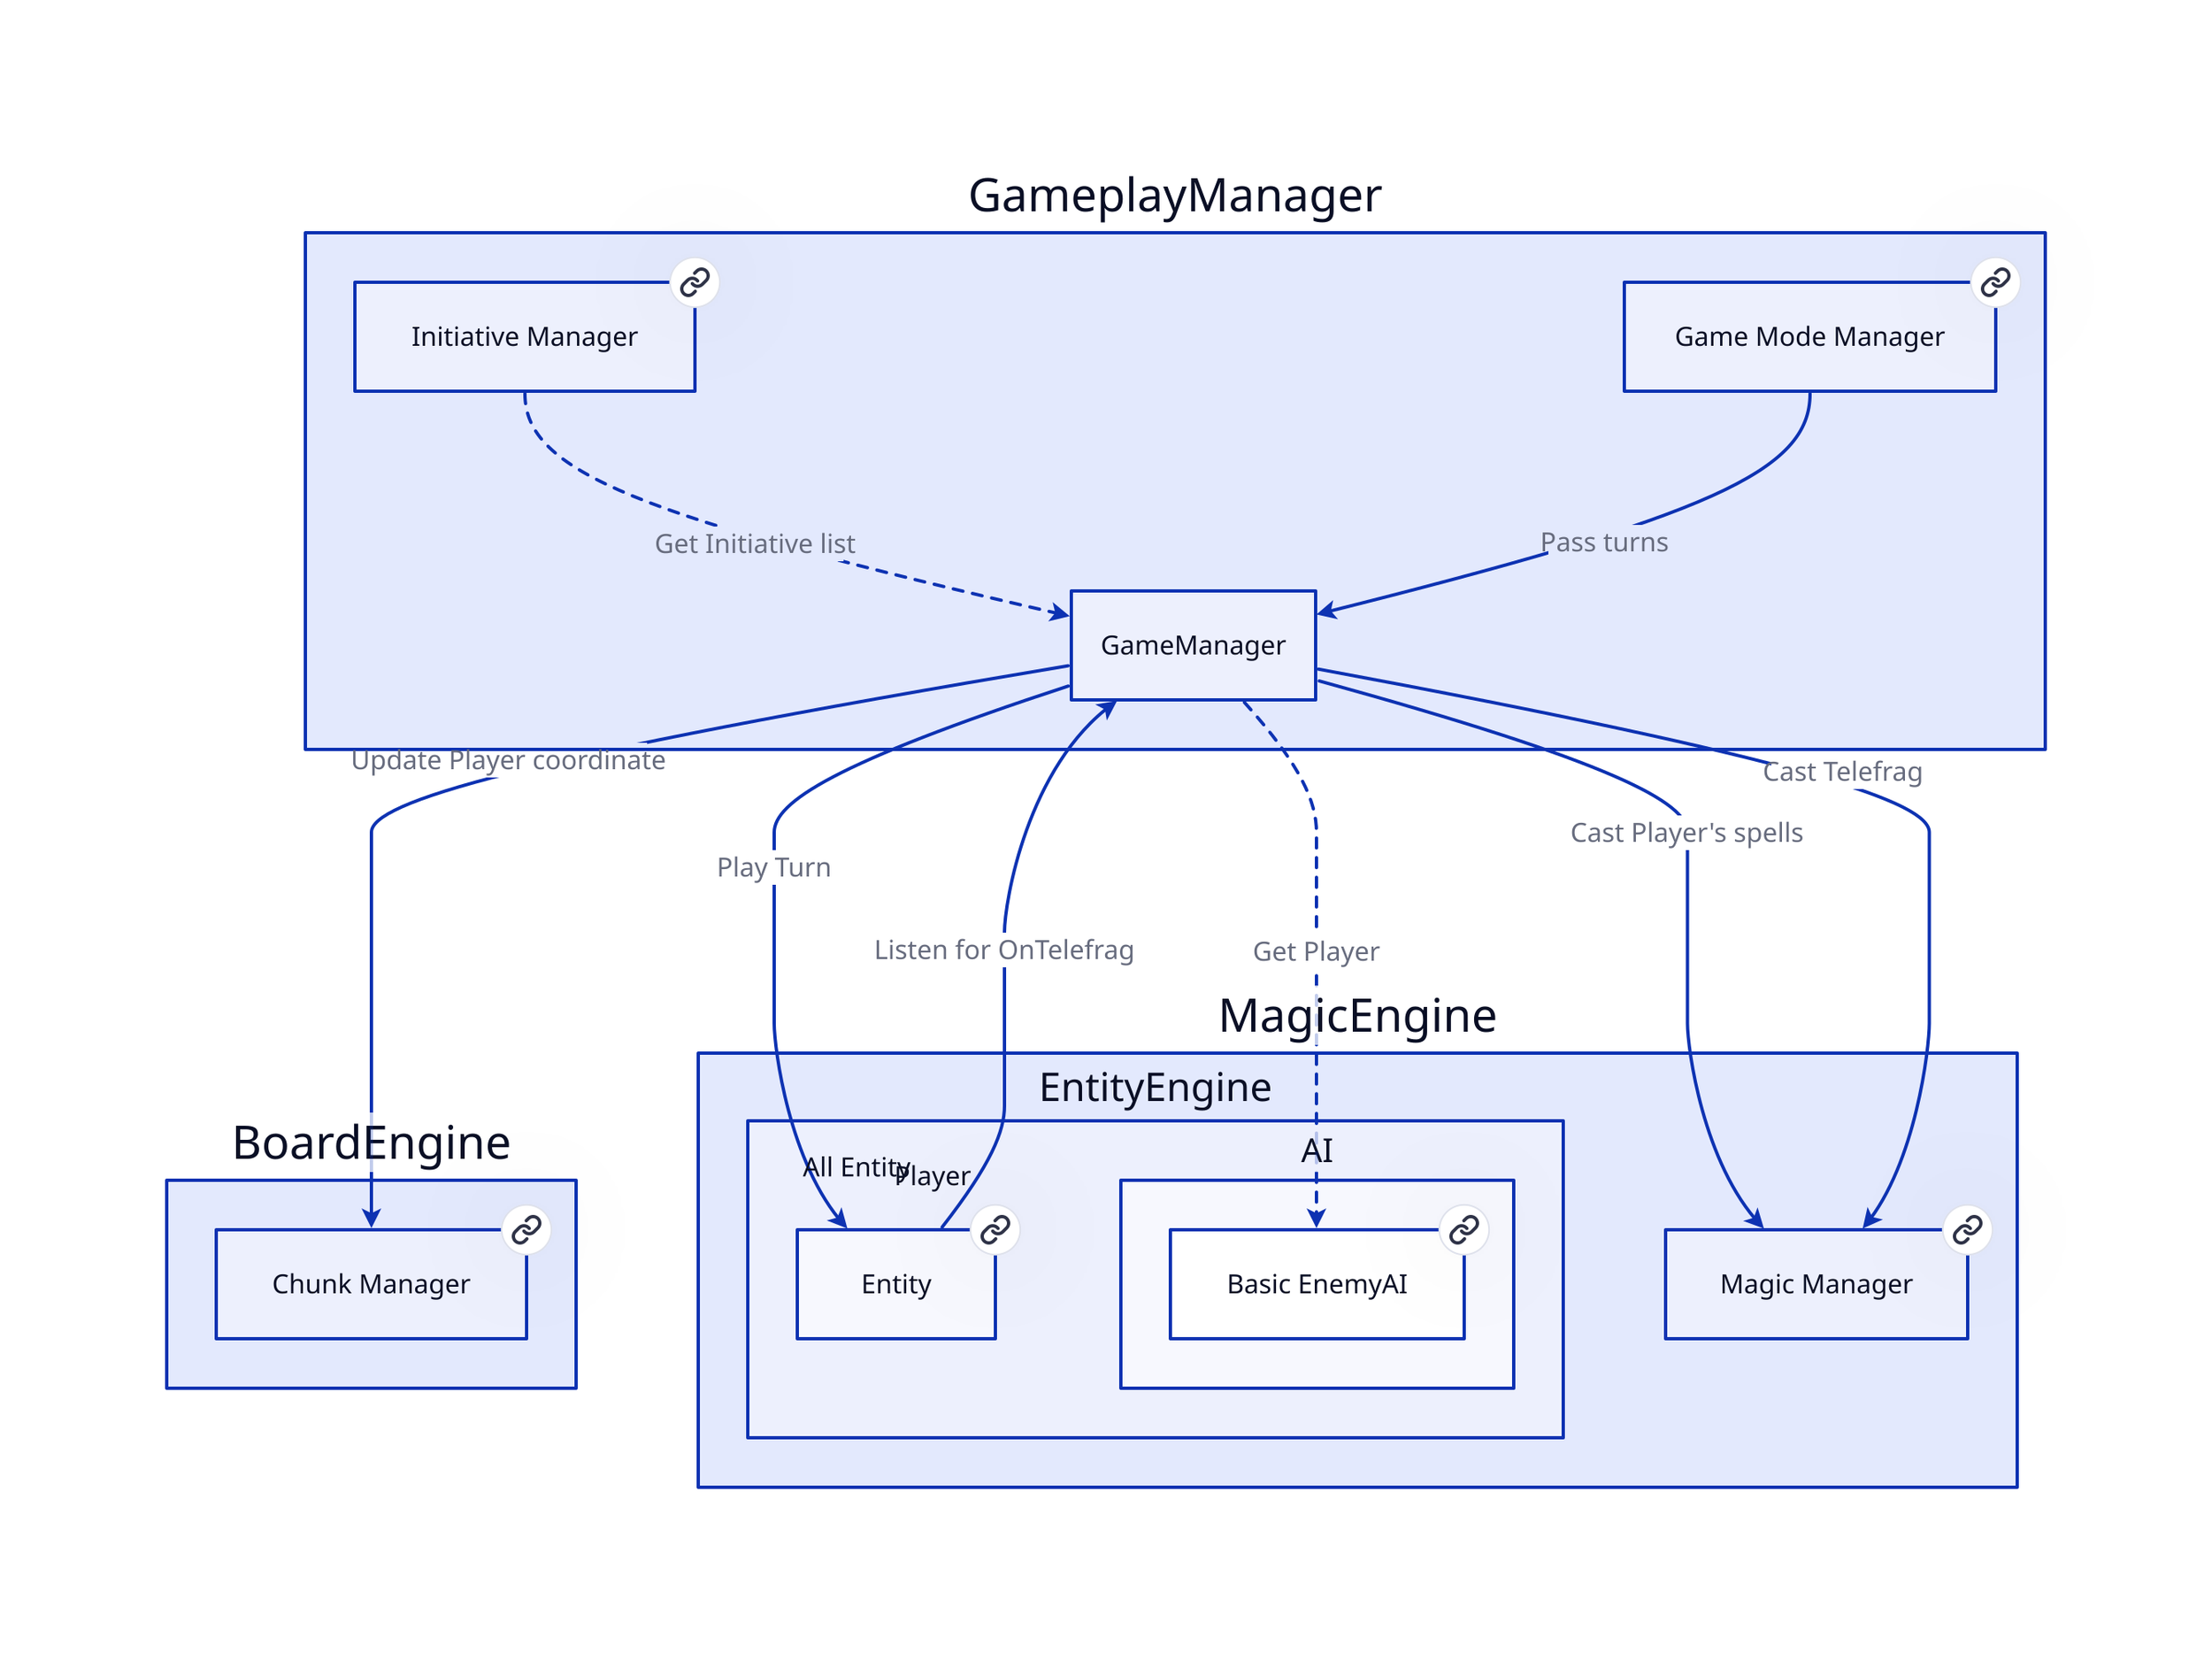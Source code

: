 # Nodes :
BoardEngine: {
    ChunkManager: Chunk Manager {
       link: ChunkManager
    }
}
GameplayManager: {
    InitiativeManager: Initiative Manager {
       link: InitiativeManager
    }
    GameModeManager: Game Mode Manager {
       link: GameModeManager
    }
}
MagicEngine: {
    EntityEngine: {
        Entity: Entity {
           link: Entity
        }
        AI: {
            BasicEnemyAI: Basic EnemyAI {
               link: BasicEnemyAI
            }
        }
    }
    MagicManager: Magic Manager {
       link: MagicManager
    }
}

# Links :
GameplayManager.GameManager -> MagicEngine.MagicManager: Cast Player's spells {
source-arrowhead: {}
target-arrowhead: {shape: arrow}
}
GameplayManager.GameManager -> MagicEngine.MagicManager: Cast Telefrag {
source-arrowhead: {}
target-arrowhead: {shape: arrow}
}
MagicEngine.EntityEngine.Entity -> GameplayManager.GameManager: Listen for OnTelefrag {
source-arrowhead: Player{}
target-arrowhead: {shape: arrow}
}
GameplayManager.GameManager -> BoardEngine.ChunkManager: Update Player coordinate {
source-arrowhead: {}
target-arrowhead: {shape: arrow}
}
GameplayManager.InitiativeManager -> GameplayManager.GameManager: Get Initiative list {style.stroke-dash: 3
source-arrowhead: {}
target-arrowhead: {shape: arrow}
}
GameplayManager.GameManager -> MagicEngine.EntityEngine.Entity: Play Turn {
source-arrowhead: {}
target-arrowhead: All Entity{shape: arrow}
}
GameplayManager.GameModeManager -> GameplayManager.GameManager: Pass turns {
source-arrowhead: {}
target-arrowhead: {shape: arrow}
}
GameplayManager.GameManager -> MagicEngine.EntityEngine.AI.BasicEnemyAI: Get Player {style.stroke-dash: 3
source-arrowhead: {}
target-arrowhead: {shape: arrow}
}
